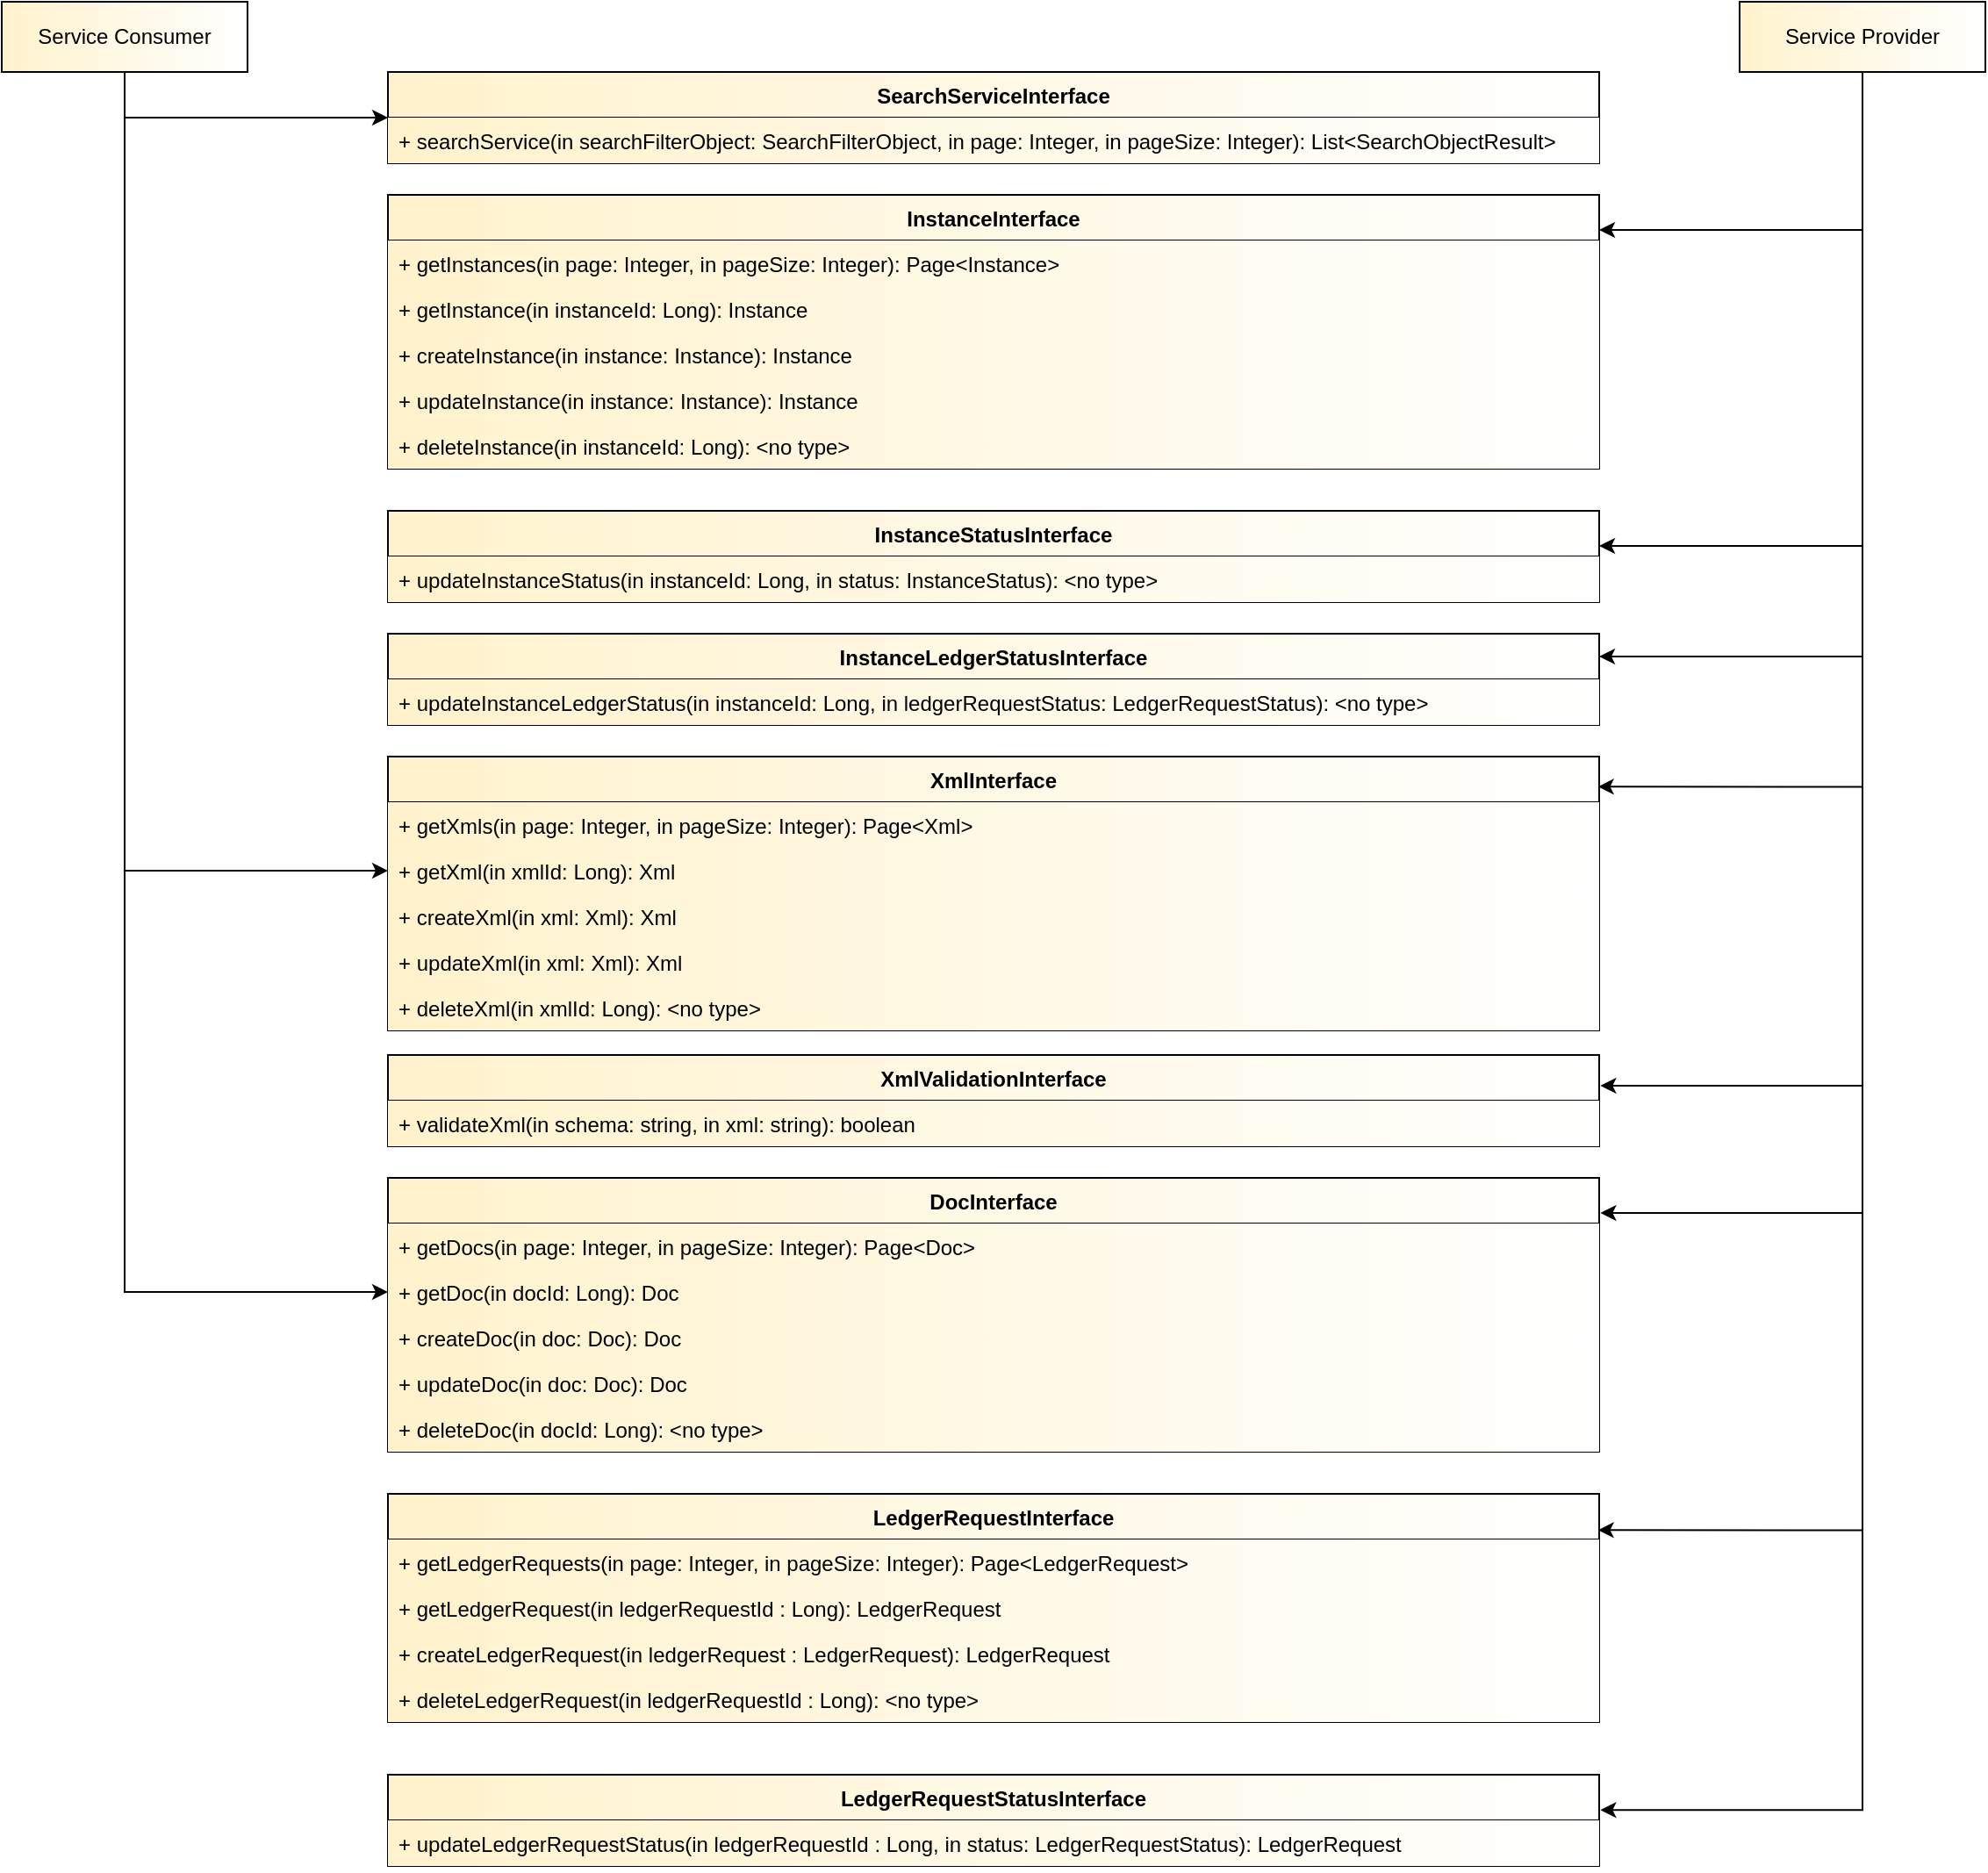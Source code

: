 <mxfile version="20.0.3" type="github">
  <diagram name="Page-1" id="58cdce13-f638-feb5-8d6f-7d28b1aa9fa0">
    <mxGraphModel dx="1422" dy="1641" grid="1" gridSize="10" guides="1" tooltips="1" connect="1" arrows="1" fold="1" page="1" pageScale="1" pageWidth="1100" pageHeight="850" background="none" math="0" shadow="0">
      <root>
        <mxCell id="0" />
        <mxCell id="1" parent="0" />
        <mxCell id="tsz4WT_P7tJj26BBKG4R-13" value="InstanceInterface" style="swimlane;fontStyle=1;align=center;verticalAlign=top;childLayout=stackLayout;horizontal=1;startSize=26;horizontalStack=0;resizeParent=1;resizeParentMax=0;resizeLast=0;collapsible=1;marginBottom=0;rounded=0;glass=0;fillColor=#fff2cc;gradientDirection=east;strokeColor=#000000;gradientColor=#ffffff;" parent="1" vertex="1">
          <mxGeometry x="880" y="-290" width="690" height="156" as="geometry" />
        </mxCell>
        <mxCell id="tsz4WT_P7tJj26BBKG4R-16" value="+ getInstances(in page: Integer, in pageSize: Integer): Page&lt;Instance&gt;" style="text;strokeColor=none;fillColor=#fff2cc;align=left;verticalAlign=top;spacingLeft=4;spacingRight=4;overflow=hidden;rotatable=0;points=[[0,0.5],[1,0.5]];portConstraint=eastwest;rounded=0;glass=0;gradientColor=#ffffff;gradientDirection=east;strokeWidth=1;" parent="tsz4WT_P7tJj26BBKG4R-13" vertex="1">
          <mxGeometry y="26" width="690" height="26" as="geometry" />
        </mxCell>
        <mxCell id="bbpTMCwPWstrY-ZhsCIW-13" value="+ getInstance(in instanceId: Long): Instance" style="text;strokeColor=none;fillColor=#fff2cc;align=left;verticalAlign=top;spacingLeft=4;spacingRight=4;overflow=hidden;rotatable=0;points=[[0,0.5],[1,0.5]];portConstraint=eastwest;rounded=0;glass=0;gradientColor=#ffffff;gradientDirection=east;strokeWidth=1;" parent="tsz4WT_P7tJj26BBKG4R-13" vertex="1">
          <mxGeometry y="52" width="690" height="26" as="geometry" />
        </mxCell>
        <mxCell id="tsz4WT_P7tJj26BBKG4R-20" value="+ createInstance(in instance: Instance): Instance" style="text;strokeColor=none;fillColor=#fff2cc;align=left;verticalAlign=top;spacingLeft=4;spacingRight=4;overflow=hidden;rotatable=0;points=[[0,0.5],[1,0.5]];portConstraint=eastwest;rounded=0;glass=0;gradientColor=#ffffff;gradientDirection=east;strokeWidth=1;" parent="tsz4WT_P7tJj26BBKG4R-13" vertex="1">
          <mxGeometry y="78" width="690" height="26" as="geometry" />
        </mxCell>
        <mxCell id="tsz4WT_P7tJj26BBKG4R-21" value="+ updateInstance(in instance: Instance): Instance" style="text;strokeColor=none;fillColor=#fff2cc;align=left;verticalAlign=top;spacingLeft=4;spacingRight=4;overflow=hidden;rotatable=0;points=[[0,0.5],[1,0.5]];portConstraint=eastwest;rounded=0;glass=0;gradientColor=#ffffff;gradientDirection=east;strokeWidth=1;" parent="tsz4WT_P7tJj26BBKG4R-13" vertex="1">
          <mxGeometry y="104" width="690" height="26" as="geometry" />
        </mxCell>
        <mxCell id="tsz4WT_P7tJj26BBKG4R-22" value="+ deleteInstance(in instanceId: Long): &lt;no type&gt;&#xa;" style="text;strokeColor=none;fillColor=#fff2cc;align=left;verticalAlign=top;spacingLeft=4;spacingRight=4;overflow=hidden;rotatable=0;points=[[0,0.5],[1,0.5]];portConstraint=eastwest;rounded=0;glass=0;gradientColor=#ffffff;gradientDirection=east;strokeWidth=1;" parent="tsz4WT_P7tJj26BBKG4R-13" vertex="1">
          <mxGeometry y="130" width="690" height="26" as="geometry" />
        </mxCell>
        <mxCell id="tsz4WT_P7tJj26BBKG4R-36" value="DocInterface" style="swimlane;fontStyle=1;align=center;verticalAlign=top;childLayout=stackLayout;horizontal=1;startSize=26;horizontalStack=0;resizeParent=1;resizeParentMax=0;resizeLast=0;collapsible=1;marginBottom=0;rounded=0;glass=0;fillColor=#fff2cc;gradientDirection=east;strokeColor=#000000;gradientColor=#ffffff;" parent="1" vertex="1">
          <mxGeometry x="880" y="270" width="690" height="156" as="geometry" />
        </mxCell>
        <mxCell id="tsz4WT_P7tJj26BBKG4R-38" value="+ getDocs(in page: Integer, in pageSize: Integer): Page&lt;Doc&gt;" style="text;strokeColor=none;fillColor=#fff2cc;align=left;verticalAlign=top;spacingLeft=4;spacingRight=4;overflow=hidden;rotatable=0;points=[[0,0.5],[1,0.5]];portConstraint=eastwest;rounded=0;glass=0;gradientColor=#ffffff;gradientDirection=east;strokeWidth=1;" parent="tsz4WT_P7tJj26BBKG4R-36" vertex="1">
          <mxGeometry y="26" width="690" height="26" as="geometry" />
        </mxCell>
        <mxCell id="bbpTMCwPWstrY-ZhsCIW-15" value="+ getDoc(in docId: Long): Doc" style="text;strokeColor=none;fillColor=#fff2cc;align=left;verticalAlign=top;spacingLeft=4;spacingRight=4;overflow=hidden;rotatable=0;points=[[0,0.5],[1,0.5]];portConstraint=eastwest;rounded=0;glass=0;gradientColor=#ffffff;gradientDirection=east;strokeWidth=1;" parent="tsz4WT_P7tJj26BBKG4R-36" vertex="1">
          <mxGeometry y="52" width="690" height="26" as="geometry" />
        </mxCell>
        <mxCell id="tsz4WT_P7tJj26BBKG4R-39" value="+ createDoc(in doc: Doc): Doc" style="text;strokeColor=none;fillColor=#fff2cc;align=left;verticalAlign=top;spacingLeft=4;spacingRight=4;overflow=hidden;rotatable=0;points=[[0,0.5],[1,0.5]];portConstraint=eastwest;rounded=0;glass=0;gradientColor=#ffffff;gradientDirection=east;strokeWidth=1;" parent="tsz4WT_P7tJj26BBKG4R-36" vertex="1">
          <mxGeometry y="78" width="690" height="26" as="geometry" />
        </mxCell>
        <mxCell id="tsz4WT_P7tJj26BBKG4R-40" value="+ updateDoc(in doc: Doc): Doc" style="text;strokeColor=none;fillColor=#fff2cc;align=left;verticalAlign=top;spacingLeft=4;spacingRight=4;overflow=hidden;rotatable=0;points=[[0,0.5],[1,0.5]];portConstraint=eastwest;rounded=0;glass=0;gradientColor=#ffffff;gradientDirection=east;strokeWidth=1;" parent="tsz4WT_P7tJj26BBKG4R-36" vertex="1">
          <mxGeometry y="104" width="690" height="26" as="geometry" />
        </mxCell>
        <mxCell id="tsz4WT_P7tJj26BBKG4R-41" value="+ deleteDoc(in docId: Long): &lt;no type&gt;&#xa;" style="text;strokeColor=none;fillColor=#fff2cc;align=left;verticalAlign=top;spacingLeft=4;spacingRight=4;overflow=hidden;rotatable=0;points=[[0,0.5],[1,0.5]];portConstraint=eastwest;rounded=0;glass=0;gradientColor=#ffffff;gradientDirection=east;strokeWidth=1;" parent="tsz4WT_P7tJj26BBKG4R-36" vertex="1">
          <mxGeometry y="130" width="690" height="26" as="geometry" />
        </mxCell>
        <mxCell id="tsz4WT_P7tJj26BBKG4R-30" value="XmlInterface" style="swimlane;fontStyle=1;align=center;verticalAlign=top;childLayout=stackLayout;horizontal=1;startSize=26;horizontalStack=0;resizeParent=1;resizeParentMax=0;resizeLast=0;collapsible=1;marginBottom=0;rounded=0;glass=0;fillColor=#fff2cc;gradientDirection=east;strokeColor=#000000;gradientColor=#ffffff;" parent="1" vertex="1">
          <mxGeometry x="880" y="30" width="690" height="156" as="geometry" />
        </mxCell>
        <mxCell id="tsz4WT_P7tJj26BBKG4R-32" value="+ getXmls(in page: Integer, in pageSize: Integer): Page&lt;Xml&gt;" style="text;strokeColor=none;fillColor=#fff2cc;align=left;verticalAlign=top;spacingLeft=4;spacingRight=4;overflow=hidden;rotatable=0;points=[[0,0.5],[1,0.5]];portConstraint=eastwest;rounded=0;glass=0;gradientColor=#ffffff;gradientDirection=east;strokeWidth=1;" parent="tsz4WT_P7tJj26BBKG4R-30" vertex="1">
          <mxGeometry y="26" width="690" height="26" as="geometry" />
        </mxCell>
        <mxCell id="bbpTMCwPWstrY-ZhsCIW-14" value="+ getXml(in xmlId: Long): Xml" style="text;strokeColor=none;fillColor=#fff2cc;align=left;verticalAlign=top;spacingLeft=4;spacingRight=4;overflow=hidden;rotatable=0;points=[[0,0.5],[1,0.5]];portConstraint=eastwest;rounded=0;glass=0;gradientColor=#ffffff;gradientDirection=east;strokeWidth=1;" parent="tsz4WT_P7tJj26BBKG4R-30" vertex="1">
          <mxGeometry y="52" width="690" height="26" as="geometry" />
        </mxCell>
        <mxCell id="tsz4WT_P7tJj26BBKG4R-33" value="+ createXml(in xml: Xml): Xml" style="text;strokeColor=none;fillColor=#fff2cc;align=left;verticalAlign=top;spacingLeft=4;spacingRight=4;overflow=hidden;rotatable=0;points=[[0,0.5],[1,0.5]];portConstraint=eastwest;rounded=0;glass=0;gradientColor=#ffffff;gradientDirection=east;strokeWidth=1;" parent="tsz4WT_P7tJj26BBKG4R-30" vertex="1">
          <mxGeometry y="78" width="690" height="26" as="geometry" />
        </mxCell>
        <mxCell id="tsz4WT_P7tJj26BBKG4R-34" value="+ updateXml(in xml: Xml): Xml" style="text;strokeColor=none;fillColor=#fff2cc;align=left;verticalAlign=top;spacingLeft=4;spacingRight=4;overflow=hidden;rotatable=0;points=[[0,0.5],[1,0.5]];portConstraint=eastwest;rounded=0;glass=0;gradientColor=#ffffff;gradientDirection=east;strokeWidth=1;" parent="tsz4WT_P7tJj26BBKG4R-30" vertex="1">
          <mxGeometry y="104" width="690" height="26" as="geometry" />
        </mxCell>
        <mxCell id="tsz4WT_P7tJj26BBKG4R-35" value="+ deleteXml(in xmlId: Long): &lt;no type&gt;&#xa;" style="text;strokeColor=none;fillColor=#fff2cc;align=left;verticalAlign=top;spacingLeft=4;spacingRight=4;overflow=hidden;rotatable=0;points=[[0,0.5],[1,0.5]];portConstraint=eastwest;rounded=0;glass=0;gradientColor=#ffffff;gradientDirection=east;strokeWidth=1;" parent="tsz4WT_P7tJj26BBKG4R-30" vertex="1">
          <mxGeometry y="130" width="690" height="26" as="geometry" />
        </mxCell>
        <mxCell id="tsz4WT_P7tJj26BBKG4R-42" value="SearchServiceInterface" style="swimlane;fontStyle=1;align=center;verticalAlign=top;childLayout=stackLayout;horizontal=1;startSize=26;horizontalStack=0;resizeParent=1;resizeParentMax=0;resizeLast=0;collapsible=1;marginBottom=0;rounded=0;glass=0;fillColor=#fff2cc;gradientDirection=east;strokeColor=#000000;gradientColor=#ffffff;" parent="1" vertex="1">
          <mxGeometry x="880" y="-360" width="690" height="52" as="geometry" />
        </mxCell>
        <mxCell id="tsz4WT_P7tJj26BBKG4R-44" value="+ searchService(in searchFilterObject: SearchFilterObject, in page: Integer, in pageSize: Integer): List&lt;SearchObjectResult&gt;" style="text;strokeColor=none;fillColor=#fff2cc;align=left;verticalAlign=top;spacingLeft=4;spacingRight=4;overflow=hidden;rotatable=0;points=[[0,0.5],[1,0.5]];portConstraint=eastwest;rounded=0;glass=0;gradientColor=#ffffff;gradientDirection=east;strokeWidth=1;" parent="tsz4WT_P7tJj26BBKG4R-42" vertex="1">
          <mxGeometry y="26" width="690" height="26" as="geometry" />
        </mxCell>
        <mxCell id="bbpTMCwPWstrY-ZhsCIW-4" style="edgeStyle=orthogonalEdgeStyle;rounded=0;orthogonalLoop=1;jettySize=auto;html=1;exitX=0.5;exitY=1;exitDx=0;exitDy=0;" parent="1" source="tsz4WT_P7tJj26BBKG4R-49" edge="1">
          <mxGeometry relative="1" as="geometry">
            <mxPoint x="1570" y="-270" as="targetPoint" />
            <Array as="points">
              <mxPoint x="1720" y="-270" />
            </Array>
          </mxGeometry>
        </mxCell>
        <mxCell id="bbpTMCwPWstrY-ZhsCIW-5" style="edgeStyle=orthogonalEdgeStyle;rounded=0;orthogonalLoop=1;jettySize=auto;html=1;exitX=0.5;exitY=1;exitDx=0;exitDy=0;entryX=0.999;entryY=0.11;entryDx=0;entryDy=0;entryPerimeter=0;" parent="1" source="tsz4WT_P7tJj26BBKG4R-49" target="tsz4WT_P7tJj26BBKG4R-30" edge="1">
          <mxGeometry relative="1" as="geometry" />
        </mxCell>
        <mxCell id="bbpTMCwPWstrY-ZhsCIW-6" style="edgeStyle=orthogonalEdgeStyle;rounded=0;orthogonalLoop=1;jettySize=auto;html=1;entryX=1.001;entryY=0.122;entryDx=0;entryDy=0;exitX=0.5;exitY=1;exitDx=0;exitDy=0;entryPerimeter=0;" parent="1" source="tsz4WT_P7tJj26BBKG4R-49" target="tsz4WT_P7tJj26BBKG4R-36" edge="1">
          <mxGeometry relative="1" as="geometry">
            <Array as="points">
              <mxPoint x="1720" y="290" />
            </Array>
          </mxGeometry>
        </mxCell>
        <mxCell id="bbpTMCwPWstrY-ZhsCIW-7" style="edgeStyle=orthogonalEdgeStyle;rounded=0;orthogonalLoop=1;jettySize=auto;html=1;entryX=0.999;entryY=0.159;entryDx=0;entryDy=0;exitX=0.5;exitY=1;exitDx=0;exitDy=0;entryPerimeter=0;" parent="1" source="tsz4WT_P7tJj26BBKG4R-49" target="tsz4WT_P7tJj26BBKG4R-51" edge="1">
          <mxGeometry relative="1" as="geometry">
            <Array as="points">
              <mxPoint x="1720" y="471" />
            </Array>
          </mxGeometry>
        </mxCell>
        <mxCell id="bbpTMCwPWstrY-ZhsCIW-35" style="edgeStyle=orthogonalEdgeStyle;rounded=0;orthogonalLoop=1;jettySize=auto;html=1;" parent="1" source="tsz4WT_P7tJj26BBKG4R-49" edge="1">
          <mxGeometry relative="1" as="geometry">
            <mxPoint x="1570" y="-90" as="targetPoint" />
            <Array as="points">
              <mxPoint x="1720" y="-90" />
              <mxPoint x="1570" y="-90" />
            </Array>
          </mxGeometry>
        </mxCell>
        <mxCell id="bbpTMCwPWstrY-ZhsCIW-36" style="edgeStyle=orthogonalEdgeStyle;rounded=0;orthogonalLoop=1;jettySize=auto;html=1;entryX=1;entryY=0.25;entryDx=0;entryDy=0;" parent="1" source="tsz4WT_P7tJj26BBKG4R-49" target="bbpTMCwPWstrY-ZhsCIW-32" edge="1">
          <mxGeometry relative="1" as="geometry">
            <Array as="points">
              <mxPoint x="1720" y="-27" />
            </Array>
          </mxGeometry>
        </mxCell>
        <mxCell id="bbpTMCwPWstrY-ZhsCIW-37" style="edgeStyle=orthogonalEdgeStyle;rounded=0;orthogonalLoop=1;jettySize=auto;html=1;entryX=1.001;entryY=0.387;entryDx=0;entryDy=0;entryPerimeter=0;" parent="1" source="tsz4WT_P7tJj26BBKG4R-49" target="bbpTMCwPWstrY-ZhsCIW-8" edge="1">
          <mxGeometry relative="1" as="geometry">
            <Array as="points">
              <mxPoint x="1720" y="630" />
            </Array>
          </mxGeometry>
        </mxCell>
        <mxCell id="bbpTMCwPWstrY-ZhsCIW-45" style="edgeStyle=orthogonalEdgeStyle;rounded=0;orthogonalLoop=1;jettySize=auto;html=1;entryX=1.001;entryY=0.336;entryDx=0;entryDy=0;exitX=0.5;exitY=1;exitDx=0;exitDy=0;entryPerimeter=0;" parent="1" source="tsz4WT_P7tJj26BBKG4R-49" target="bbpTMCwPWstrY-ZhsCIW-38" edge="1">
          <mxGeometry relative="1" as="geometry" />
        </mxCell>
        <mxCell id="tsz4WT_P7tJj26BBKG4R-49" value="&lt;div&gt;Service Provider&lt;/div&gt;" style="rounded=0;whiteSpace=wrap;html=1;glass=0;strokeColor=#000000;strokeWidth=1;fillColor=#fff2cc;gradientDirection=east;gradientColor=#ffffff;" parent="1" vertex="1">
          <mxGeometry x="1650" y="-400" width="140" height="40" as="geometry" />
        </mxCell>
        <mxCell id="bbpTMCwPWstrY-ZhsCIW-1" style="edgeStyle=orthogonalEdgeStyle;rounded=0;orthogonalLoop=1;jettySize=auto;html=1;entryX=0;entryY=0.5;entryDx=0;entryDy=0;exitX=0.5;exitY=1;exitDx=0;exitDy=0;" parent="1" source="tsz4WT_P7tJj26BBKG4R-50" target="tsz4WT_P7tJj26BBKG4R-42" edge="1">
          <mxGeometry relative="1" as="geometry">
            <Array as="points">
              <mxPoint x="730" y="-334" />
            </Array>
          </mxGeometry>
        </mxCell>
        <mxCell id="bbpTMCwPWstrY-ZhsCIW-2" style="edgeStyle=orthogonalEdgeStyle;rounded=0;orthogonalLoop=1;jettySize=auto;html=1;entryX=0;entryY=0.5;entryDx=0;entryDy=0;" parent="1" source="tsz4WT_P7tJj26BBKG4R-50" target="bbpTMCwPWstrY-ZhsCIW-14" edge="1">
          <mxGeometry relative="1" as="geometry" />
        </mxCell>
        <mxCell id="bbpTMCwPWstrY-ZhsCIW-3" style="edgeStyle=orthogonalEdgeStyle;rounded=0;orthogonalLoop=1;jettySize=auto;html=1;entryX=0;entryY=0.5;entryDx=0;entryDy=0;exitX=0.5;exitY=1;exitDx=0;exitDy=0;" parent="1" source="tsz4WT_P7tJj26BBKG4R-50" target="bbpTMCwPWstrY-ZhsCIW-15" edge="1">
          <mxGeometry relative="1" as="geometry" />
        </mxCell>
        <mxCell id="tsz4WT_P7tJj26BBKG4R-50" value="&lt;div&gt;Service Consumer&lt;/div&gt;" style="rounded=0;whiteSpace=wrap;html=1;glass=0;strokeColor=#000000;strokeWidth=1;fillColor=#fff2cc;gradientDirection=east;gradientColor=#ffffff;" parent="1" vertex="1">
          <mxGeometry x="660" y="-400" width="140" height="40" as="geometry" />
        </mxCell>
        <mxCell id="tsz4WT_P7tJj26BBKG4R-51" value="LedgerRequestInterface" style="swimlane;fontStyle=1;align=center;verticalAlign=top;childLayout=stackLayout;horizontal=1;startSize=26;horizontalStack=0;resizeParent=1;resizeParentMax=0;resizeLast=0;collapsible=1;marginBottom=0;rounded=0;glass=0;fillColor=#fff2cc;gradientDirection=east;strokeColor=#000000;gradientColor=#ffffff;" parent="1" vertex="1">
          <mxGeometry x="880" y="450" width="690" height="130" as="geometry" />
        </mxCell>
        <mxCell id="tsz4WT_P7tJj26BBKG4R-55" value="+ getLedgerRequests(in page: Integer, in pageSize: Integer): Page&lt;LedgerRequest&gt;" style="text;strokeColor=none;fillColor=#fff2cc;align=left;verticalAlign=top;spacingLeft=4;spacingRight=4;overflow=hidden;rotatable=0;points=[[0,0.5],[1,0.5]];portConstraint=eastwest;rounded=0;glass=0;gradientColor=#ffffff;gradientDirection=east;strokeWidth=1;" parent="tsz4WT_P7tJj26BBKG4R-51" vertex="1">
          <mxGeometry y="26" width="690" height="26" as="geometry" />
        </mxCell>
        <mxCell id="tsz4WT_P7tJj26BBKG4R-54" value="+ getLedgerRequest(in ledgerRequestId : Long): LedgerRequest " style="text;strokeColor=none;fillColor=#fff2cc;align=left;verticalAlign=top;spacingLeft=4;spacingRight=4;overflow=hidden;rotatable=0;points=[[0,0.5],[1,0.5]];portConstraint=eastwest;rounded=0;glass=0;gradientColor=#ffffff;gradientDirection=east;strokeWidth=1;" parent="tsz4WT_P7tJj26BBKG4R-51" vertex="1">
          <mxGeometry y="52" width="690" height="26" as="geometry" />
        </mxCell>
        <mxCell id="tsz4WT_P7tJj26BBKG4R-57" value="+ createLedgerRequest(in ledgerRequest : LedgerRequest): LedgerRequest" style="text;strokeColor=none;fillColor=#fff2cc;align=left;verticalAlign=top;spacingLeft=4;spacingRight=4;overflow=hidden;rotatable=0;points=[[0,0.5],[1,0.5]];portConstraint=eastwest;rounded=0;glass=0;gradientColor=#ffffff;gradientDirection=east;strokeWidth=1;" parent="tsz4WT_P7tJj26BBKG4R-51" vertex="1">
          <mxGeometry y="78" width="690" height="26" as="geometry" />
        </mxCell>
        <mxCell id="tsz4WT_P7tJj26BBKG4R-56" value="+ deleteLedgerRequest(in ledgerRequestId : Long): &lt;no type&gt;&#xa;" style="text;strokeColor=none;fillColor=#fff2cc;align=left;verticalAlign=top;spacingLeft=4;spacingRight=4;overflow=hidden;rotatable=0;points=[[0,0.5],[1,0.5]];portConstraint=eastwest;rounded=0;glass=0;gradientColor=#ffffff;gradientDirection=east;strokeWidth=1;" parent="tsz4WT_P7tJj26BBKG4R-51" vertex="1">
          <mxGeometry y="104" width="690" height="26" as="geometry" />
        </mxCell>
        <mxCell id="bbpTMCwPWstrY-ZhsCIW-8" value="LedgerRequestStatusInterface" style="swimlane;fontStyle=1;align=center;verticalAlign=top;childLayout=stackLayout;horizontal=1;startSize=26;horizontalStack=0;resizeParent=1;resizeParentMax=0;resizeLast=0;collapsible=1;marginBottom=0;rounded=0;glass=0;fillColor=#fff2cc;gradientDirection=east;strokeColor=#000000;gradientColor=#ffffff;" parent="1" vertex="1">
          <mxGeometry x="880" y="610" width="690" height="52" as="geometry" />
        </mxCell>
        <mxCell id="bbpTMCwPWstrY-ZhsCIW-11" value="+ updateLedgerRequestStatus(in ledgerRequestId : Long, in status: LedgerRequestStatus): LedgerRequest" style="text;strokeColor=none;fillColor=#fff2cc;align=left;verticalAlign=top;spacingLeft=4;spacingRight=4;overflow=hidden;rotatable=0;points=[[0,0.5],[1,0.5]];portConstraint=eastwest;rounded=0;glass=0;gradientColor=#ffffff;gradientDirection=east;strokeWidth=1;" parent="bbpTMCwPWstrY-ZhsCIW-8" vertex="1">
          <mxGeometry y="26" width="690" height="26" as="geometry" />
        </mxCell>
        <mxCell id="bbpTMCwPWstrY-ZhsCIW-16" value="InstanceStatusInterface" style="swimlane;fontStyle=1;align=center;verticalAlign=top;childLayout=stackLayout;horizontal=1;startSize=26;horizontalStack=0;resizeParent=1;resizeParentMax=0;resizeLast=0;collapsible=1;marginBottom=0;rounded=0;glass=0;fillColor=#fff2cc;gradientDirection=east;strokeColor=#000000;gradientColor=#ffffff;" parent="1" vertex="1">
          <mxGeometry x="880" y="-110" width="690" height="52" as="geometry" />
        </mxCell>
        <mxCell id="bbpTMCwPWstrY-ZhsCIW-22" value="+ updateInstanceStatus(in instanceId: Long, in status: InstanceStatus): &lt;no type&gt;&#xa;" style="text;strokeColor=none;fillColor=#fff2cc;align=left;verticalAlign=top;spacingLeft=4;spacingRight=4;overflow=hidden;rotatable=0;points=[[0,0.5],[1,0.5]];portConstraint=eastwest;rounded=0;glass=0;gradientColor=#ffffff;gradientDirection=east;strokeWidth=1;" parent="bbpTMCwPWstrY-ZhsCIW-16" vertex="1">
          <mxGeometry y="26" width="690" height="26" as="geometry" />
        </mxCell>
        <mxCell id="bbpTMCwPWstrY-ZhsCIW-32" value="InstanceLedgerStatusInterface" style="swimlane;fontStyle=1;align=center;verticalAlign=top;childLayout=stackLayout;horizontal=1;startSize=26;horizontalStack=0;resizeParent=1;resizeParentMax=0;resizeLast=0;collapsible=1;marginBottom=0;rounded=0;glass=0;fillColor=#fff2cc;gradientDirection=east;strokeColor=#000000;gradientColor=#ffffff;" parent="1" vertex="1">
          <mxGeometry x="880" y="-40" width="690" height="52" as="geometry" />
        </mxCell>
        <mxCell id="bbpTMCwPWstrY-ZhsCIW-34" value="+ updateInstanceLedgerStatus(in instanceId: Long, in ledgerRequestStatus: LedgerRequestStatus): &lt;no type&gt;&#xa;" style="text;strokeColor=none;fillColor=#fff2cc;align=left;verticalAlign=top;spacingLeft=4;spacingRight=4;overflow=hidden;rotatable=0;points=[[0,0.5],[1,0.5]];portConstraint=eastwest;rounded=0;glass=0;gradientColor=#ffffff;gradientDirection=east;strokeWidth=1;" parent="bbpTMCwPWstrY-ZhsCIW-32" vertex="1">
          <mxGeometry y="26" width="690" height="26" as="geometry" />
        </mxCell>
        <mxCell id="bbpTMCwPWstrY-ZhsCIW-38" value="XmlValidationInterface" style="swimlane;fontStyle=1;align=center;verticalAlign=top;childLayout=stackLayout;horizontal=1;startSize=26;horizontalStack=0;resizeParent=1;resizeParentMax=0;resizeLast=0;collapsible=1;marginBottom=0;rounded=0;glass=0;fillColor=#fff2cc;gradientDirection=east;strokeColor=#000000;gradientColor=#ffffff;" parent="1" vertex="1">
          <mxGeometry x="880" y="200" width="690" height="52" as="geometry" />
        </mxCell>
        <mxCell id="bbpTMCwPWstrY-ZhsCIW-44" value="+ validateXml(in schema: string, in xml: string): boolean&#xa;&#xa;" style="text;strokeColor=none;fillColor=#fff2cc;align=left;verticalAlign=top;spacingLeft=4;spacingRight=4;overflow=hidden;rotatable=0;points=[[0,0.5],[1,0.5]];portConstraint=eastwest;rounded=0;glass=0;gradientColor=#ffffff;gradientDirection=east;strokeWidth=1;" parent="bbpTMCwPWstrY-ZhsCIW-38" vertex="1">
          <mxGeometry y="26" width="690" height="26" as="geometry" />
        </mxCell>
      </root>
    </mxGraphModel>
  </diagram>
</mxfile>
